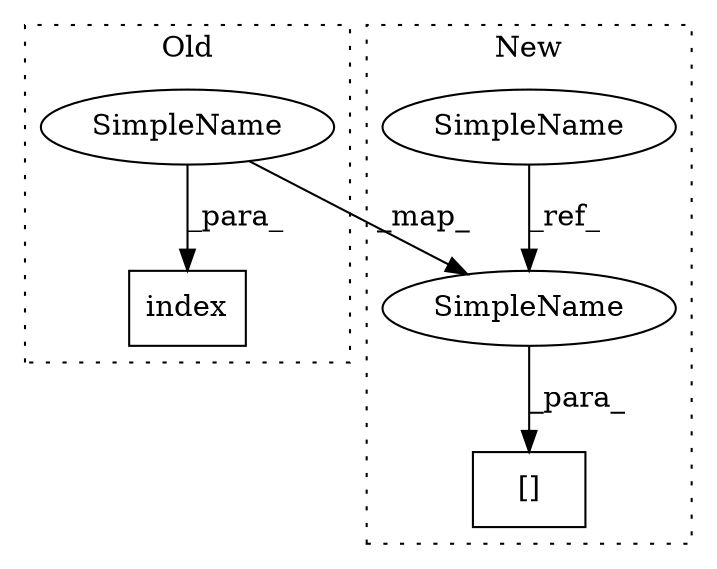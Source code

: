 digraph G {
subgraph cluster0 {
1 [label="index" a="32" s="1567,1583" l="6,1" shape="box"];
5 [label="SimpleName" a="42" s="1573" l="10" shape="ellipse"];
label = "Old";
style="dotted";
}
subgraph cluster1 {
2 [label="[]" a="2" s="1726,1754" l="18,1" shape="box"];
3 [label="SimpleName" a="42" s="1211" l="10" shape="ellipse"];
4 [label="SimpleName" a="42" s="1744" l="10" shape="ellipse"];
label = "New";
style="dotted";
}
3 -> 4 [label="_ref_"];
4 -> 2 [label="_para_"];
5 -> 4 [label="_map_"];
5 -> 1 [label="_para_"];
}
